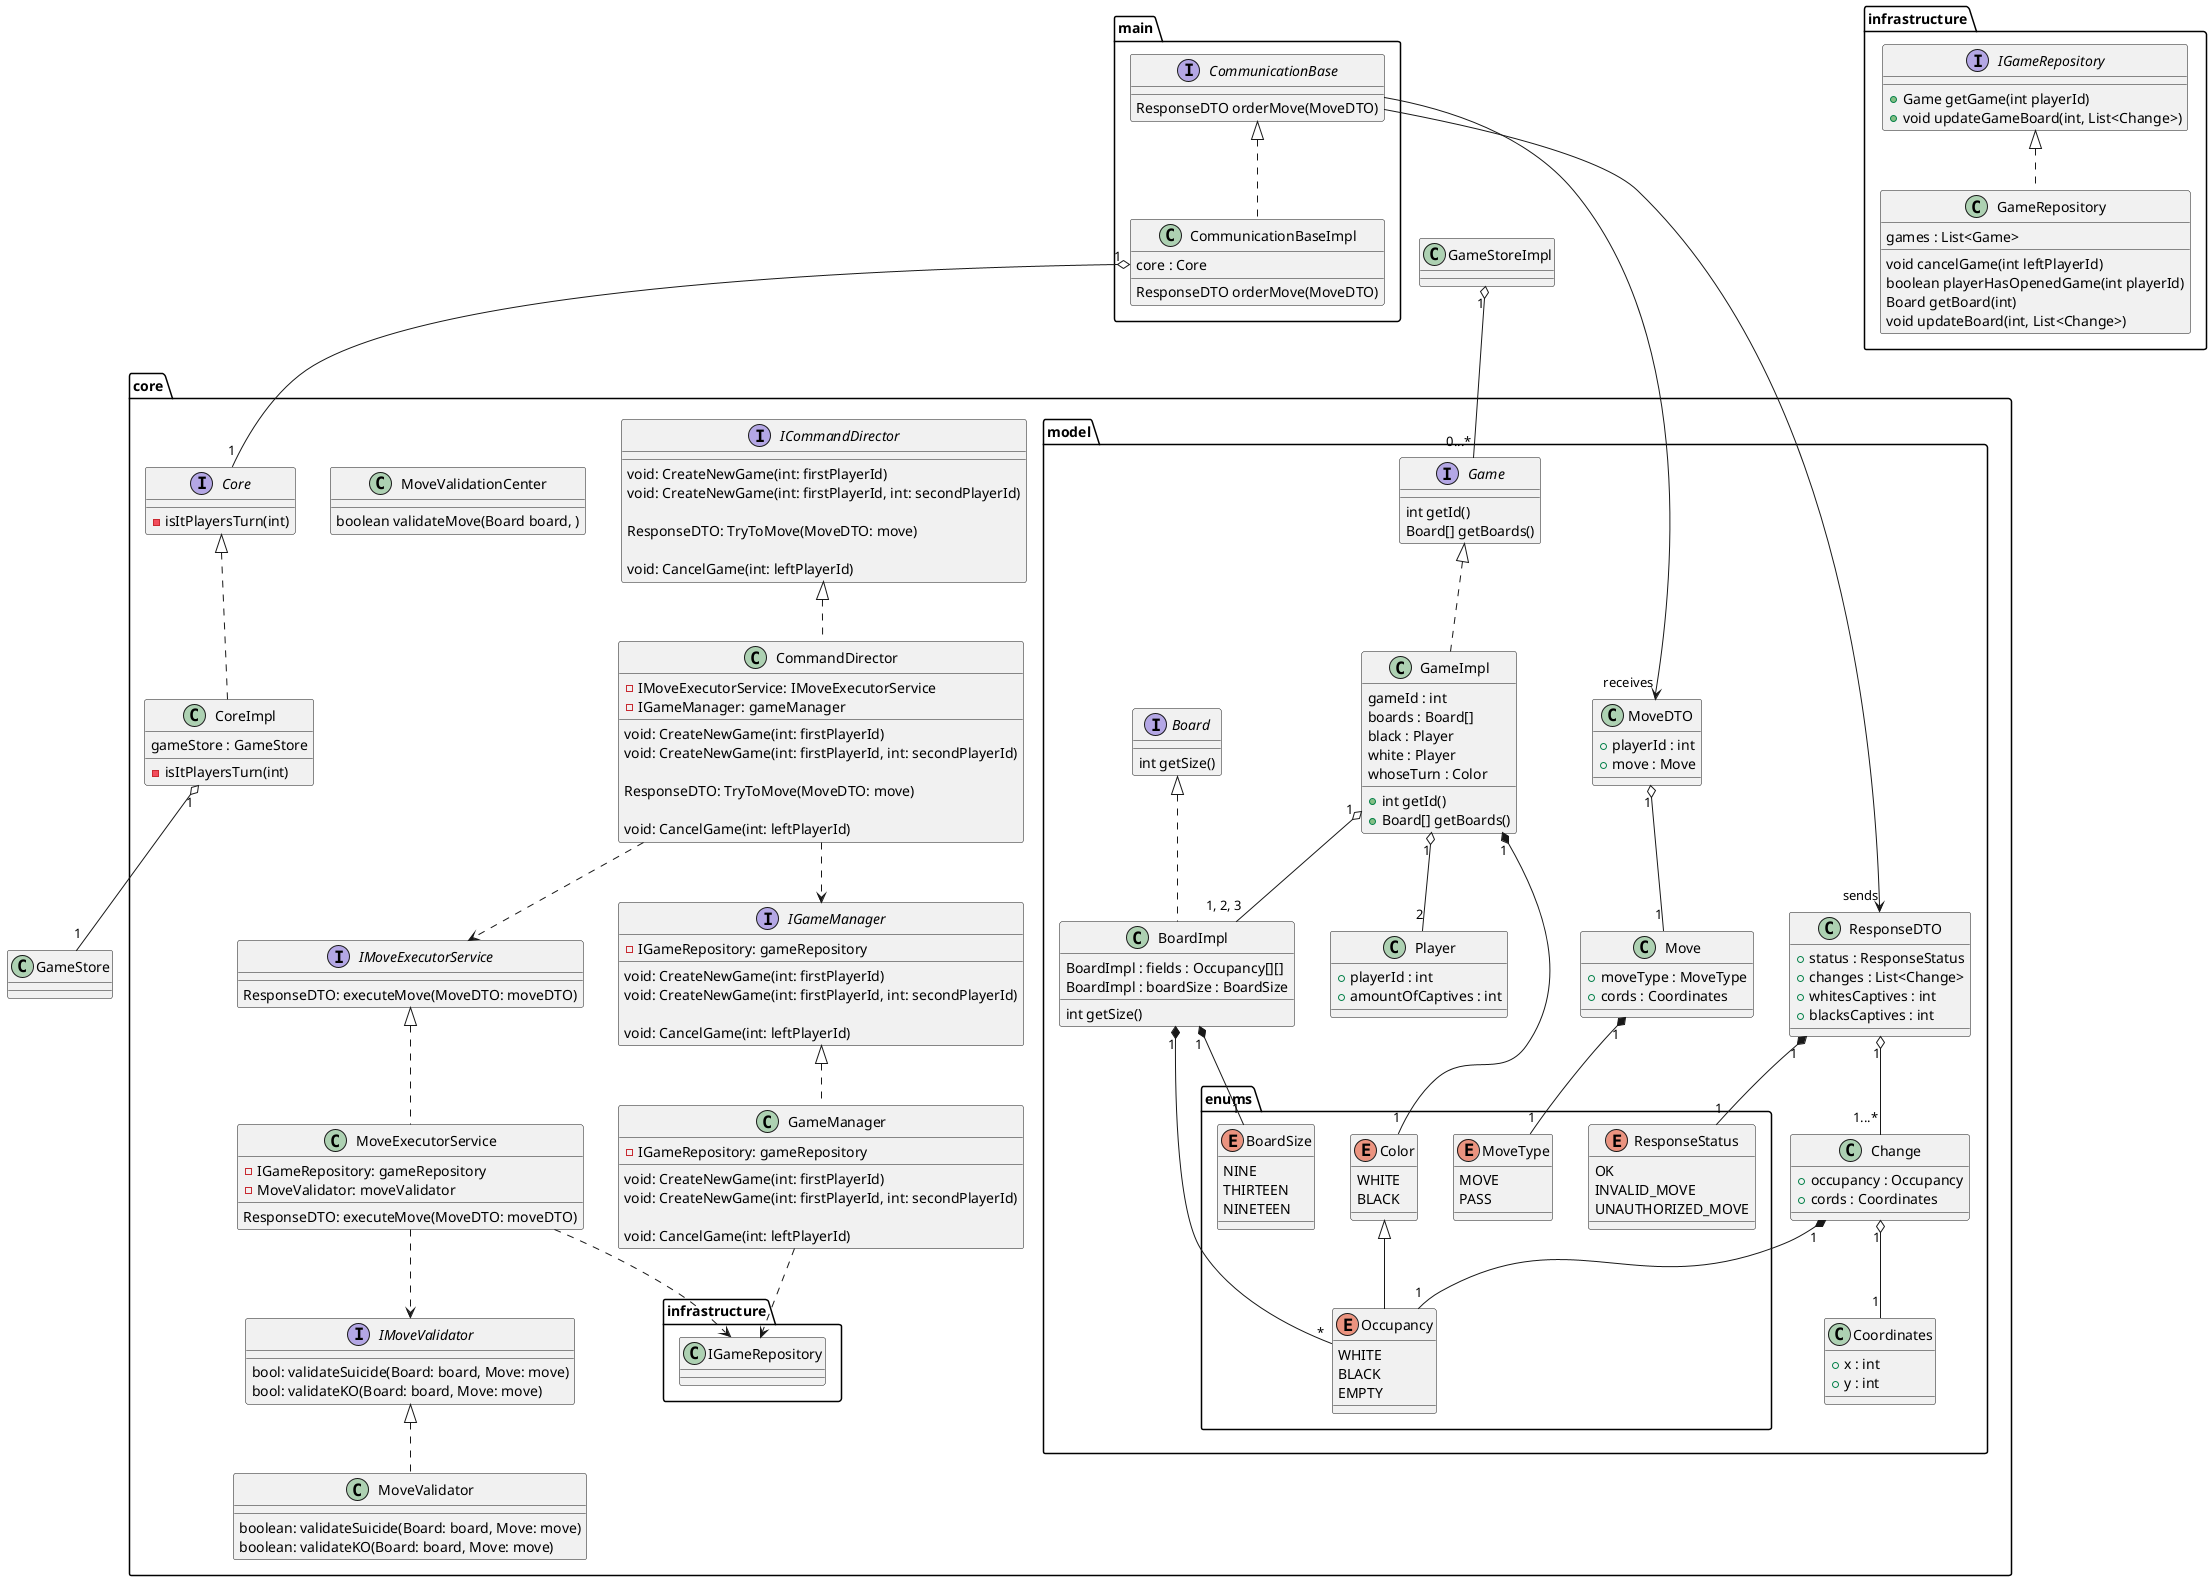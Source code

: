 @startuml

namespace main{
    interface CommunicationBase{

        ResponseDTO orderMove(MoveDTO)
    }

    class CommunicationBaseImpl implements CommunicationBase{

        core : Core

        ResponseDTO orderMove(MoveDTO)
    }
}

namespace core{
    namespace model{
        namespace enums{

            enum Color {
                WHITE
                BLACK
            }

            enum Occupancy extends Color {
                WHITE
                BLACK
                EMPTY
            }

            enum BoardSize {
                NINE
                THIRTEEN
                NINETEEN
            }

            enum MoveType {
                MOVE
                PASS
            }

            enum ResponseStatus {
                OK
                INVALID_MOVE
                UNAUTHORIZED_MOVE
            }
        }

        interface Board{

            int getSize()
        }
        class BoardImpl implements Board{

            BoardImpl : fields : Occupancy[][]
            BoardImpl : boardSize : BoardSize
        }

        BoardImpl : int getSize()

        class GameImpl implements Game{
            gameId : int
            boards : Board[]
            black : Player
            white : Player
            whoseTurn : Color

            +int getId()
            +Board[] getBoards()
        }

        interface Game{

            int getId()
            'this method returns array of 3 boards: current and 2 before it
            Board[] getBoards()
        }

        class Coordinates{
            +x : int
            +y : int
        }

        class MoveDTO{
            +playerId : int
            +move : Move
        }

        class Move{
            +moveType : MoveType
            +cords : Coordinates
        }

        class ResponseDTO{
            +status : ResponseStatus
            +changes : List<Change>
            +whitesCaptives : int
            +blacksCaptives : int
        }


        class Player{
            +playerId : int
            +amountOfCaptives : int
        }

        class Change{
            +occupancy : Occupancy
            +cords : Coordinates
        }

        MoveDTO "1" o-- "1" Move
        Move "1" *-- "1" core.model.enums.MoveType
        ResponseDTO "1" *-- "1" core.model.enums.ResponseStatus
        ResponseDTO "1" o-- "1...*" Change
        Change "1" *-- "1" core.model.enums.Occupancy
        Change "1" o-- "1" Coordinates
        GameImpl "1" o-- "1, 2, 3" BoardImpl
        GameImpl "1" o-- "2" Player
        GameImpl "1" *-- "1" core.model.enums.Color
        BoardImpl "1" *-- "*" core.model.enums.Occupancy
        BoardImpl "1" *-- "1" core.model.enums.BoardSize
    }
    

        interface ICommandDirector{
            'pewnie cos innego niz void
            ' do bota
            void: CreateNewGame(int: firstPlayerId)
            ', do multi
            void: CreateNewGame(int: firstPlayerId, int: secondPlayerId)

            ResponseDTO: TryToMove(MoveDTO: move)

            void: CancelGame(int: leftPlayerId)
        }

        class CommandDirector implements ICommandDirector{
            -IMoveExecutorService: IMoveExecutorService
            -IGameManager: gameManager

                    'pewnie cos innego niz void tylko nwm co
                    ' do bota
            void: CreateNewGame(int: firstPlayerId)
                    ', do multi
            void: CreateNewGame(int: firstPlayerId, int: secondPlayerId)

            ResponseDTO: TryToMove(MoveDTO: move)

            void: CancelGame(int: leftPlayerId)
        }
        CommandDirector..>IMoveExecutorService
        CommandDirector..>IGameManager

        'ogarnie to czy gra instenieje ze player nie moze miec dwohc gier na raz
        interface IGameManager{
            -IGameRepository: gameRepository

            void: CreateNewGame(int: firstPlayerId)
                                ', do multi
            void: CreateNewGame(int: firstPlayerId, int: secondPlayerId)

            void: CancelGame(int: leftPlayerId)
        }

        class GameManager implements IGameManager{
             -IGameRepository: gameRepository

             void: CreateNewGame(int: firstPlayerId)
                                        ', do multi
             void: CreateNewGame(int: firstPlayerId, int: secondPlayerId)

             void: CancelGame(int: leftPlayerId)
        }
        GameManager..>infrastructure.IGameRepository

        interface IMoveExecutorService{
            ResponseDTO: executeMove(MoveDTO: moveDTO)
        }

        class MoveExecutorService implements IMoveExecutorService{
            -IGameRepository: gameRepository
            -MoveValidator: moveValidator

            ResponseDTO: executeMove(MoveDTO: moveDTO)
        }
        MoveExecutorService..>infrastructure.IGameRepository
        MoveExecutorService..>IMoveValidator

        ' moze zamiast dzielic na 2 metody podzielimy na dwie klasy wtedy dwie referencje w executorze, albo jeszcze jednak klasa ktora to razem sklada taka mini facada
        interface IMoveValidator{
            bool: validateSuicide(Board: board, Move: move)
            bool: validateKO(Board: board, Move: move)
            ' mb more
        }

        class MoveValidator implements IMoveValidator{
             boolean: validateSuicide(Board: board, Move: move)
             boolean: validateKO(Board: board, Move: move)
            ' mb more
        }


    'singleton class
    class MoveValidationCenter

    MoveValidationCenter : boolean validateMove(Board board, )

    interface Core

    Core : -isItPlayersTurn(int)
    'todo


    class CoreImpl implements Core
    CoreImpl : gameStore : GameStore
    ' todo

    CoreImpl : -isItPlayersTurn(int)
    ' todo

}

namespace infrastructure{
    interface IGameRepository{
        +Game getGame(int playerId)
        +void updateGameBoard(int, List<Change>)
    }

    'albo zapis do pliku albo musi byc singleton
    class GameRepository implements IGameRepository{
        games : List<Game>

        void cancelGame(int leftPlayerId)
        boolean playerHasOpenedGame(int playerId)
        Board getBoard(int)
        void updateBoard(int, List<Change>)
    }

}


CommunicationBase --> "receives" MoveDTO
CommunicationBase --> "sends" ResponseDTO
CommunicationBaseImpl "1" o-- "1" Core
CoreImpl "1" o-- "1" GameStore
GameStoreImpl "1" o-- "0...*" Game



@enduml